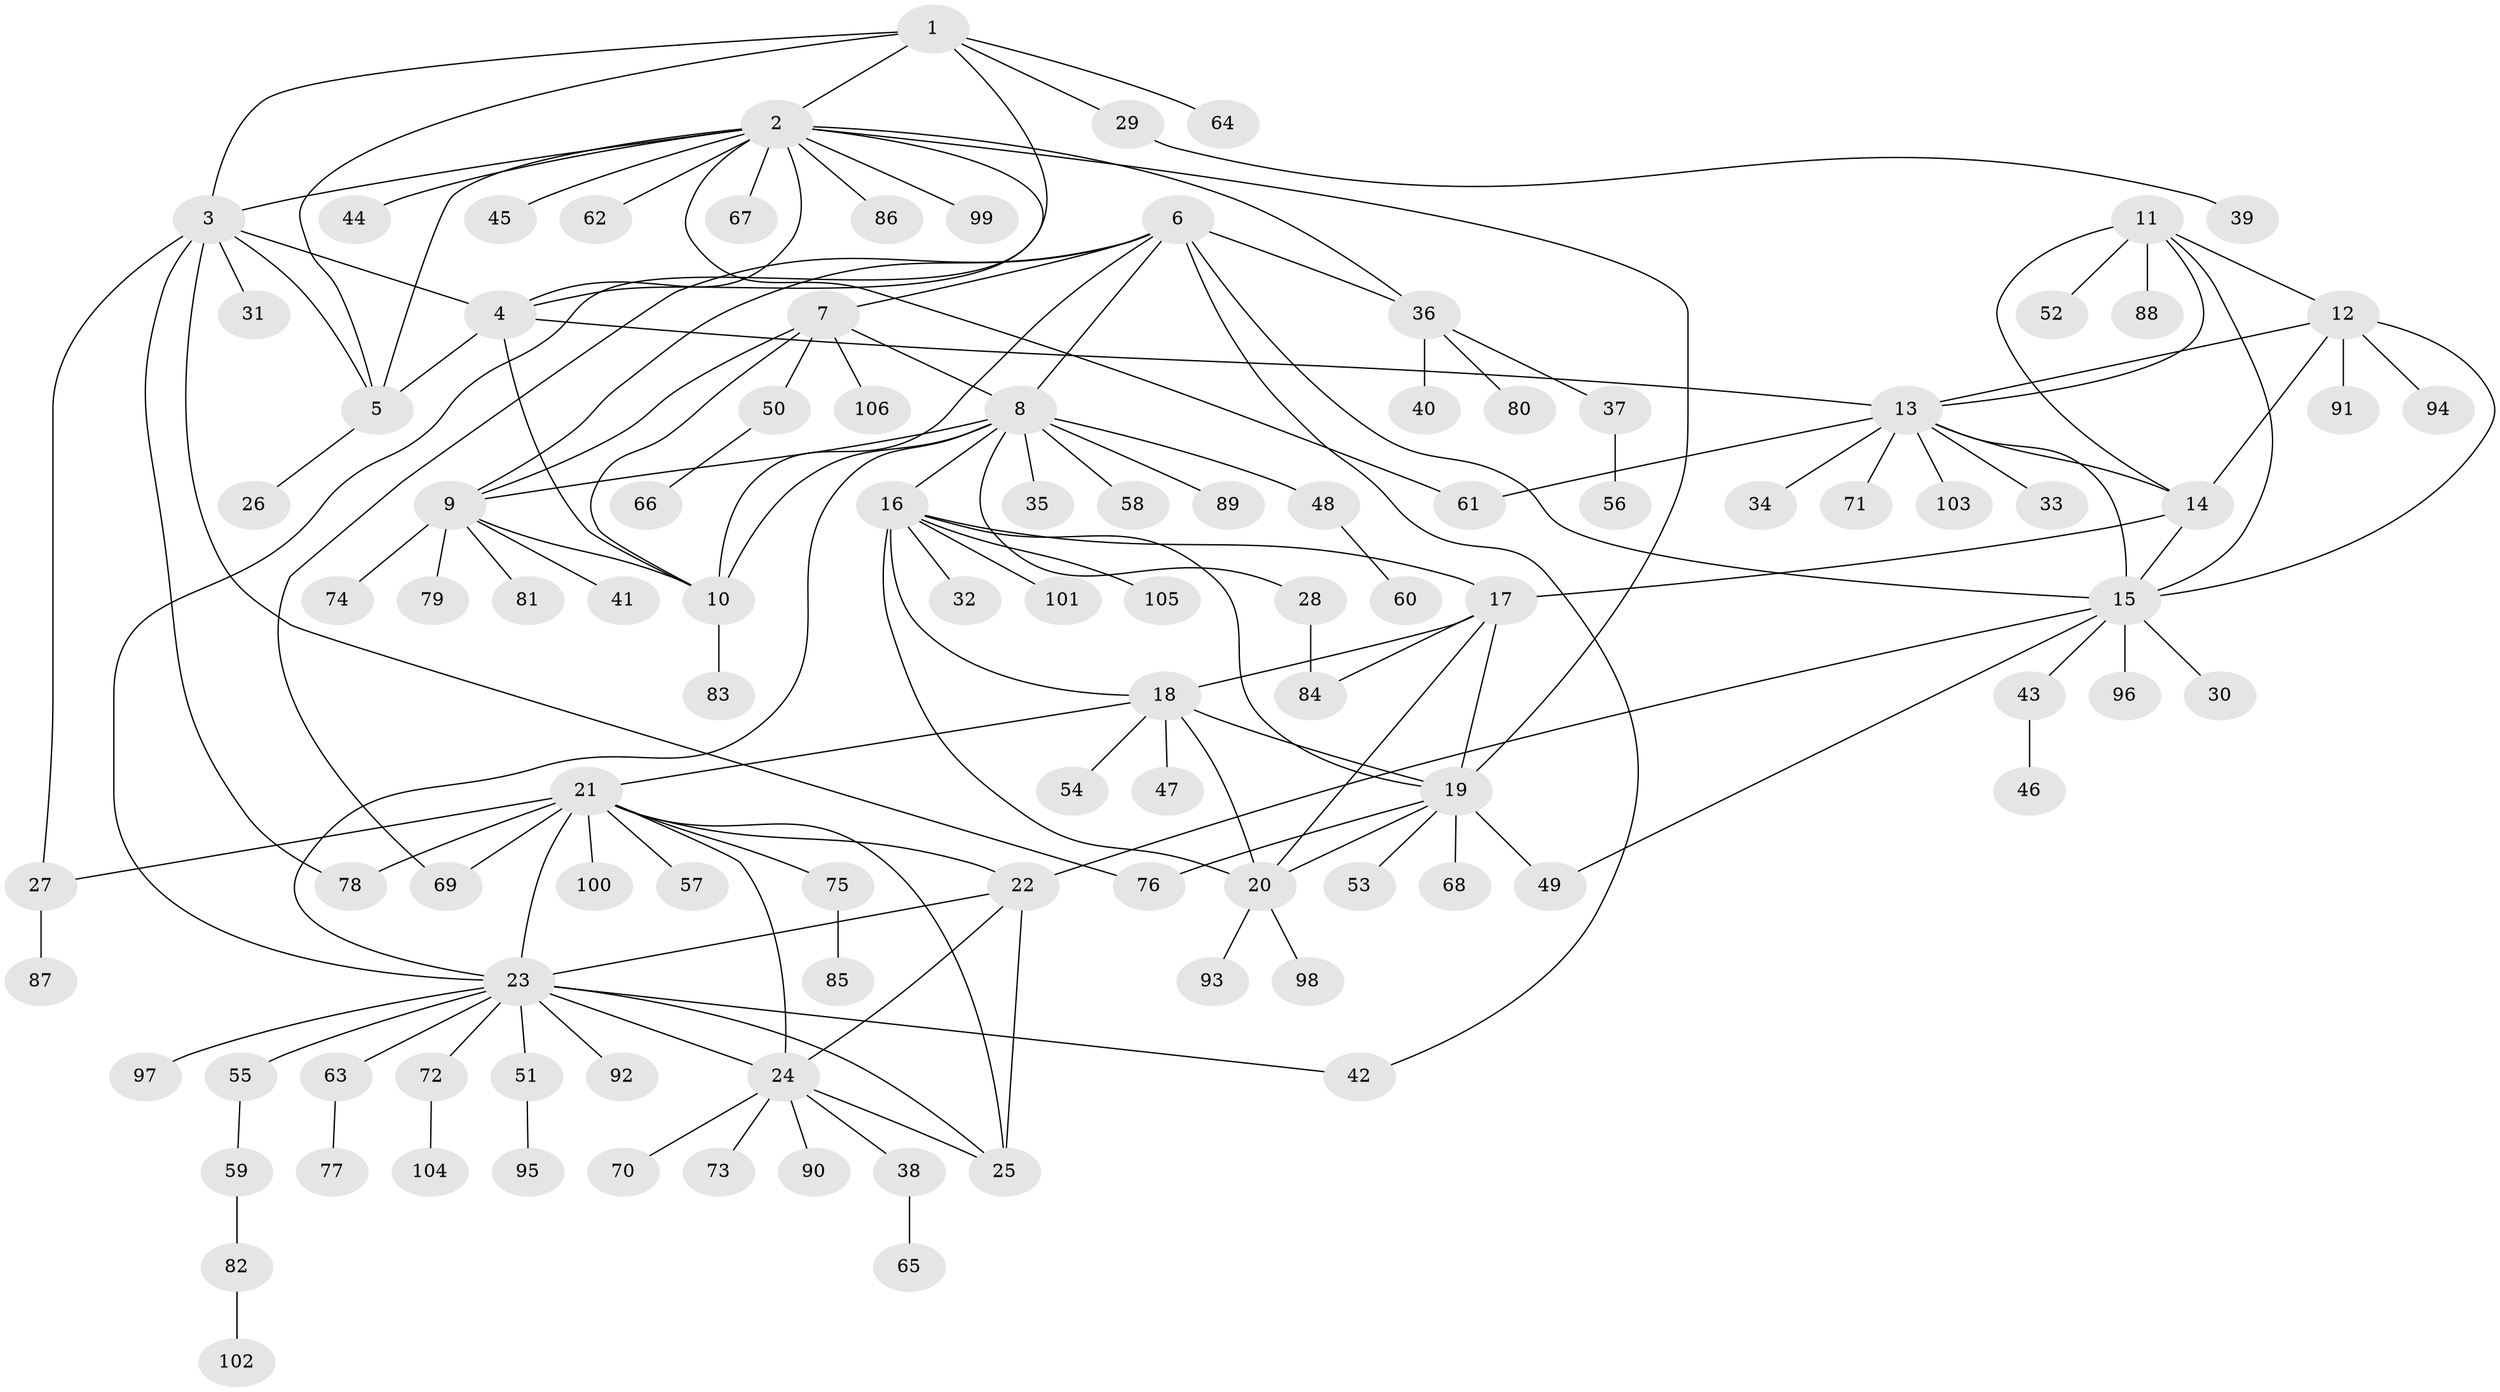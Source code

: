 // coarse degree distribution, {4: 0.0875, 12: 0.0125, 7: 0.0125, 6: 0.025, 10: 0.0375, 11: 0.0125, 8: 0.0125, 5: 0.0125, 9: 0.0125, 16: 0.0125, 3: 0.0125, 1: 0.5875, 2: 0.1625}
// Generated by graph-tools (version 1.1) at 2025/42/03/06/25 10:42:09]
// undirected, 106 vertices, 150 edges
graph export_dot {
graph [start="1"]
  node [color=gray90,style=filled];
  1;
  2;
  3;
  4;
  5;
  6;
  7;
  8;
  9;
  10;
  11;
  12;
  13;
  14;
  15;
  16;
  17;
  18;
  19;
  20;
  21;
  22;
  23;
  24;
  25;
  26;
  27;
  28;
  29;
  30;
  31;
  32;
  33;
  34;
  35;
  36;
  37;
  38;
  39;
  40;
  41;
  42;
  43;
  44;
  45;
  46;
  47;
  48;
  49;
  50;
  51;
  52;
  53;
  54;
  55;
  56;
  57;
  58;
  59;
  60;
  61;
  62;
  63;
  64;
  65;
  66;
  67;
  68;
  69;
  70;
  71;
  72;
  73;
  74;
  75;
  76;
  77;
  78;
  79;
  80;
  81;
  82;
  83;
  84;
  85;
  86;
  87;
  88;
  89;
  90;
  91;
  92;
  93;
  94;
  95;
  96;
  97;
  98;
  99;
  100;
  101;
  102;
  103;
  104;
  105;
  106;
  1 -- 2;
  1 -- 3;
  1 -- 4;
  1 -- 5;
  1 -- 29;
  1 -- 64;
  2 -- 3;
  2 -- 4;
  2 -- 5;
  2 -- 19;
  2 -- 23;
  2 -- 36;
  2 -- 44;
  2 -- 45;
  2 -- 61;
  2 -- 62;
  2 -- 67;
  2 -- 86;
  2 -- 99;
  3 -- 4;
  3 -- 5;
  3 -- 27;
  3 -- 31;
  3 -- 76;
  3 -- 78;
  4 -- 5;
  4 -- 10;
  4 -- 13;
  5 -- 26;
  6 -- 7;
  6 -- 8;
  6 -- 9;
  6 -- 10;
  6 -- 15;
  6 -- 36;
  6 -- 42;
  6 -- 69;
  7 -- 8;
  7 -- 9;
  7 -- 10;
  7 -- 50;
  7 -- 106;
  8 -- 9;
  8 -- 10;
  8 -- 16;
  8 -- 23;
  8 -- 28;
  8 -- 35;
  8 -- 48;
  8 -- 58;
  8 -- 89;
  9 -- 10;
  9 -- 41;
  9 -- 74;
  9 -- 79;
  9 -- 81;
  10 -- 83;
  11 -- 12;
  11 -- 13;
  11 -- 14;
  11 -- 15;
  11 -- 52;
  11 -- 88;
  12 -- 13;
  12 -- 14;
  12 -- 15;
  12 -- 91;
  12 -- 94;
  13 -- 14;
  13 -- 15;
  13 -- 33;
  13 -- 34;
  13 -- 61;
  13 -- 71;
  13 -- 103;
  14 -- 15;
  14 -- 17;
  15 -- 22;
  15 -- 30;
  15 -- 43;
  15 -- 49;
  15 -- 96;
  16 -- 17;
  16 -- 18;
  16 -- 19;
  16 -- 20;
  16 -- 32;
  16 -- 101;
  16 -- 105;
  17 -- 18;
  17 -- 19;
  17 -- 20;
  17 -- 84;
  18 -- 19;
  18 -- 20;
  18 -- 21;
  18 -- 47;
  18 -- 54;
  19 -- 20;
  19 -- 49;
  19 -- 53;
  19 -- 68;
  19 -- 76;
  20 -- 93;
  20 -- 98;
  21 -- 22;
  21 -- 23;
  21 -- 24;
  21 -- 25;
  21 -- 27;
  21 -- 57;
  21 -- 69;
  21 -- 75;
  21 -- 78;
  21 -- 100;
  22 -- 23;
  22 -- 24;
  22 -- 25;
  23 -- 24;
  23 -- 25;
  23 -- 42;
  23 -- 51;
  23 -- 55;
  23 -- 63;
  23 -- 72;
  23 -- 92;
  23 -- 97;
  24 -- 25;
  24 -- 38;
  24 -- 70;
  24 -- 73;
  24 -- 90;
  27 -- 87;
  28 -- 84;
  29 -- 39;
  36 -- 37;
  36 -- 40;
  36 -- 80;
  37 -- 56;
  38 -- 65;
  43 -- 46;
  48 -- 60;
  50 -- 66;
  51 -- 95;
  55 -- 59;
  59 -- 82;
  63 -- 77;
  72 -- 104;
  75 -- 85;
  82 -- 102;
}
